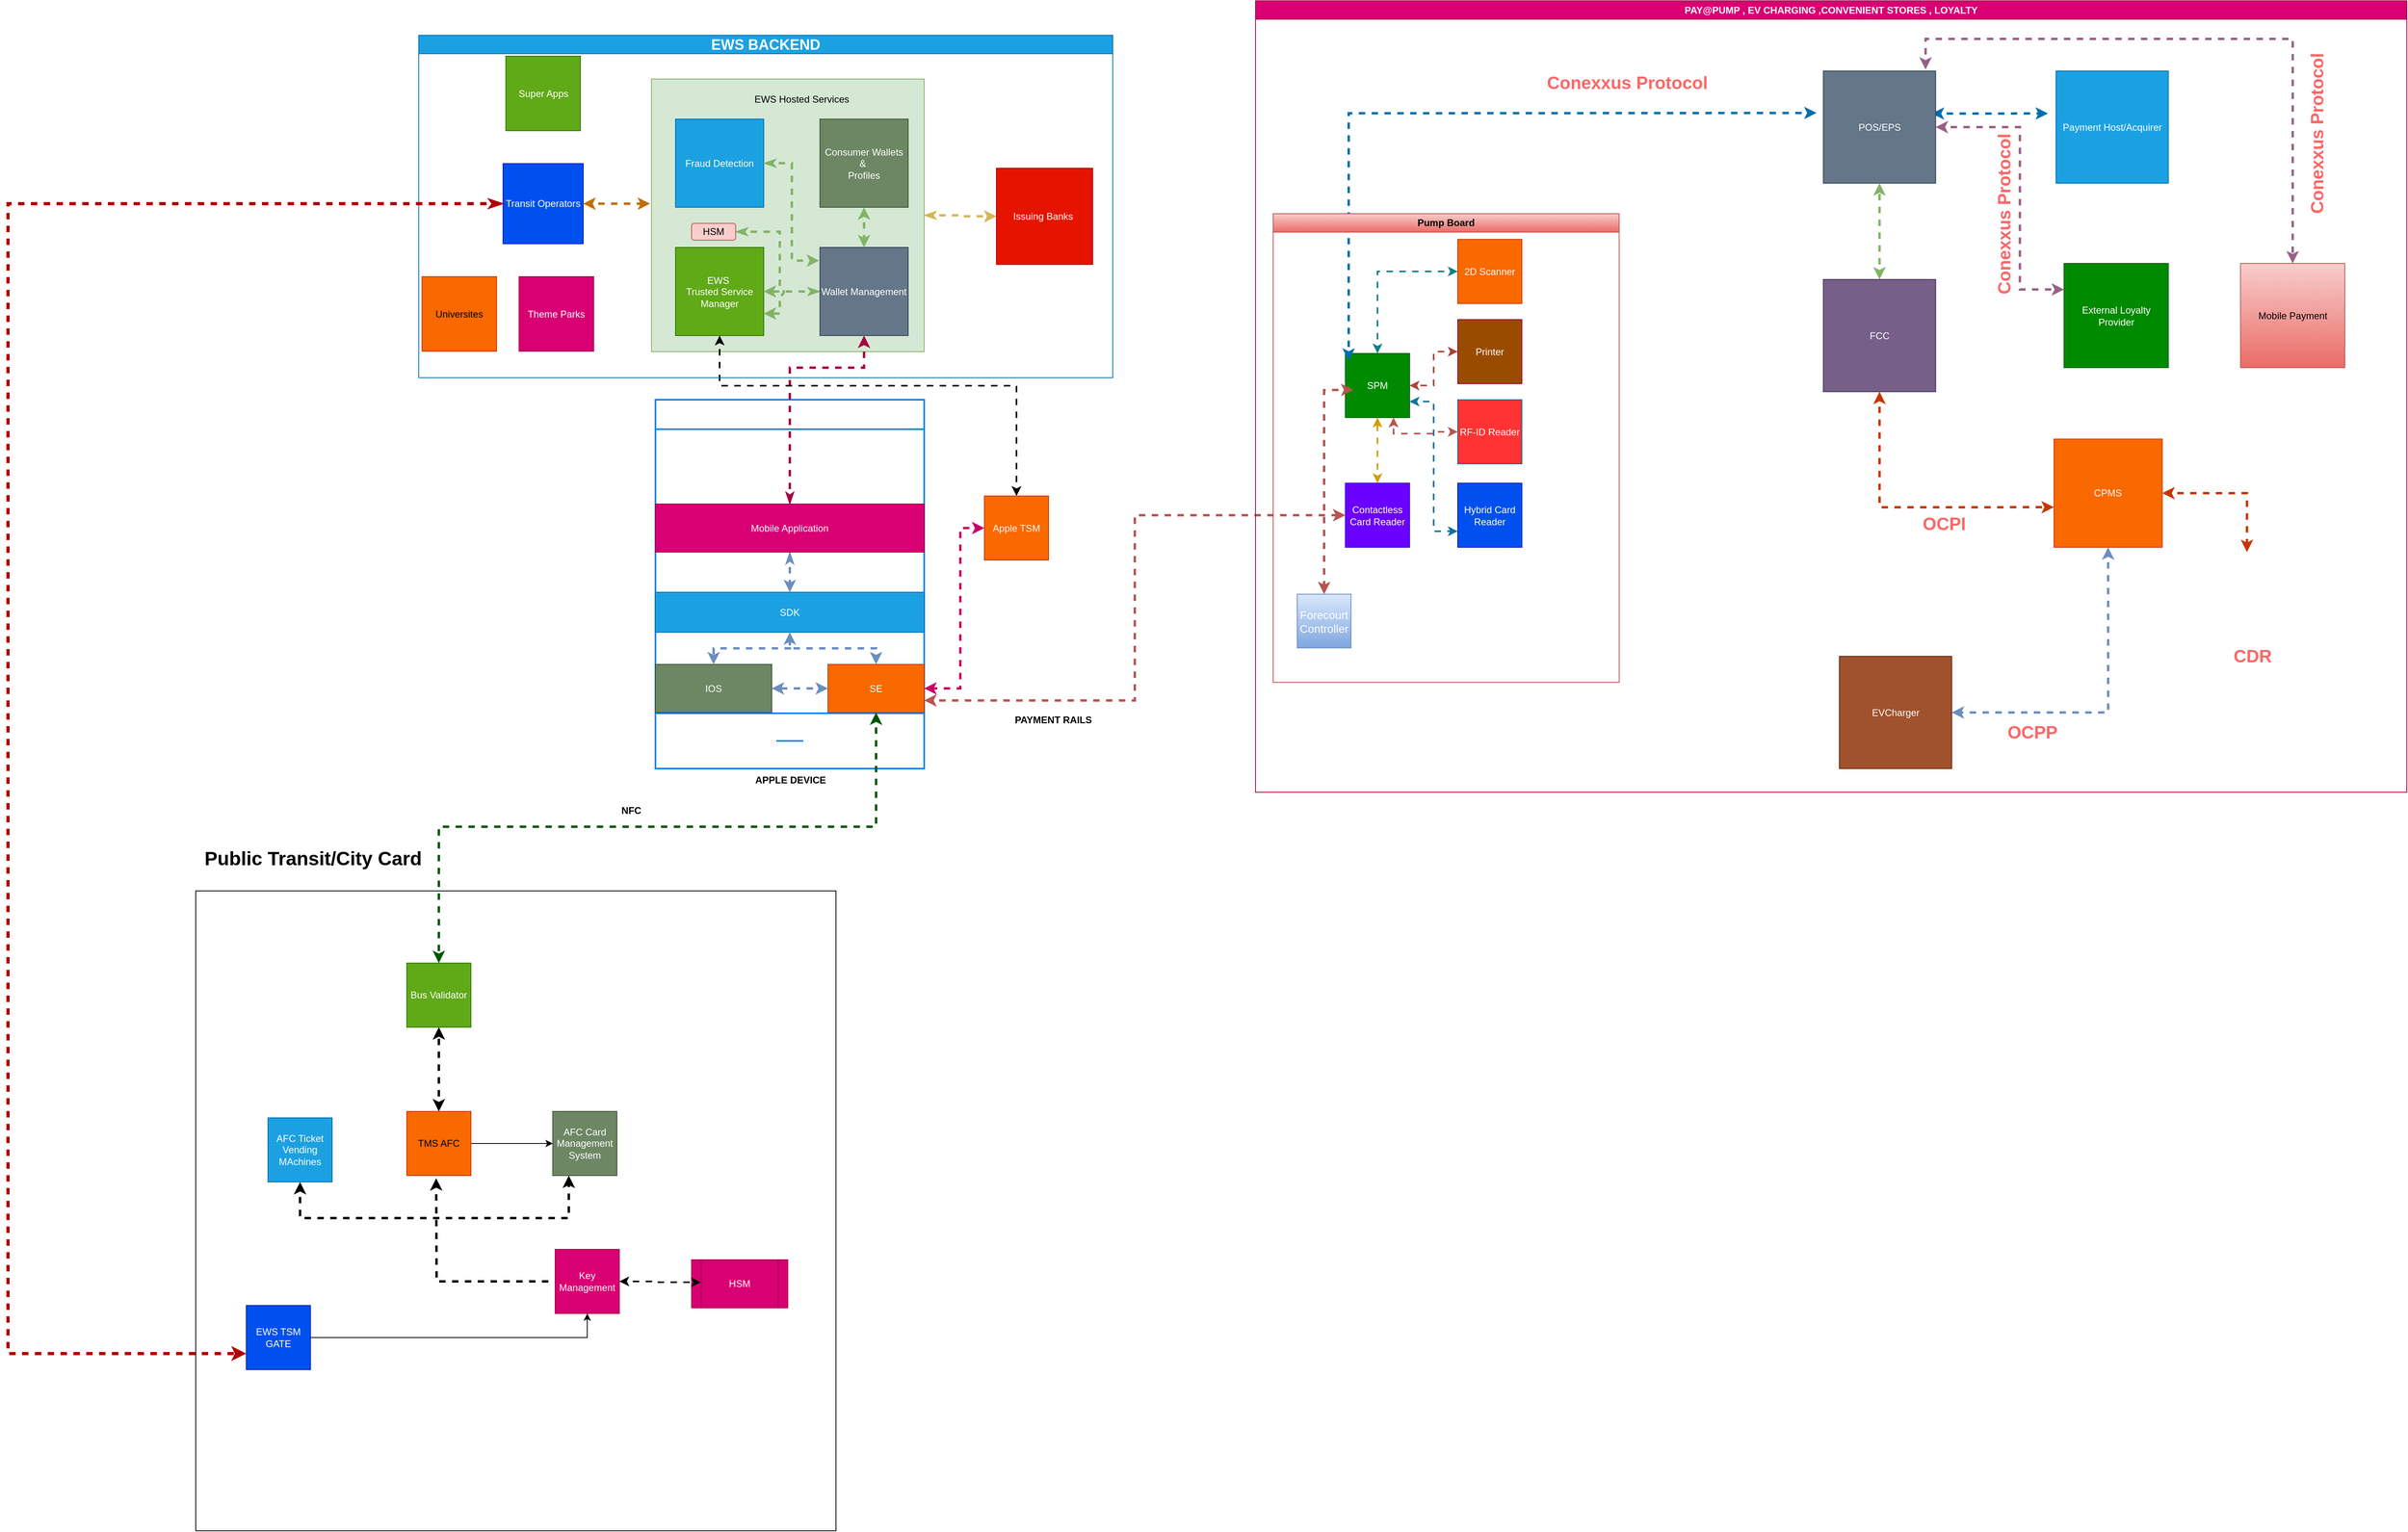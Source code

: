<mxfile version="24.7.17">
  <diagram name="Page-1" id="b392NZ7xWNutharsrv_u">
    <mxGraphModel dx="4068" dy="1548" grid="0" gridSize="10" guides="1" tooltips="1" connect="1" arrows="1" fold="1" page="0" pageScale="1" pageWidth="850" pageHeight="1100" math="0" shadow="0">
      <root>
        <mxCell id="0" />
        <mxCell id="1" parent="0" />
        <mxCell id="jf5I7HkN9PbyXn5ZmQ9L-272" value="" style="whiteSpace=wrap;html=1;aspect=fixed;" vertex="1" parent="1">
          <mxGeometry x="-813" y="1490" width="798" height="798" as="geometry" />
        </mxCell>
        <mxCell id="jf5I7HkN9PbyXn5ZmQ9L-95" style="edgeStyle=orthogonalEdgeStyle;rounded=0;orthogonalLoop=1;jettySize=auto;html=1;entryX=0;entryY=0.75;entryDx=0;entryDy=0;fillColor=#b1ddf0;strokeColor=#10739e;exitX=1;exitY=0.75;exitDx=0;exitDy=0;startArrow=classic;startFill=1;strokeWidth=2;flowAnimation=1;" edge="1" parent="1" source="jf5I7HkN9PbyXn5ZmQ9L-96" target="jf5I7HkN9PbyXn5ZmQ9L-103">
          <mxGeometry relative="1" as="geometry" />
        </mxCell>
        <mxCell id="jf5I7HkN9PbyXn5ZmQ9L-96" value="SPM" style="whiteSpace=wrap;html=1;aspect=fixed;fillColor=#008a00;fontColor=#ffffff;strokeColor=#005700;" vertex="1" parent="1">
          <mxGeometry x="620" y="819.75" width="80" height="80" as="geometry" />
        </mxCell>
        <mxCell id="jf5I7HkN9PbyXn5ZmQ9L-97" style="edgeStyle=orthogonalEdgeStyle;rounded=0;orthogonalLoop=1;jettySize=auto;html=1;fillColor=#fad9d5;strokeColor=#ae4132;startArrow=classic;startFill=1;strokeWidth=2;flowAnimation=1;" edge="1" parent="1" source="jf5I7HkN9PbyXn5ZmQ9L-98" target="jf5I7HkN9PbyXn5ZmQ9L-96">
          <mxGeometry relative="1" as="geometry" />
        </mxCell>
        <mxCell id="jf5I7HkN9PbyXn5ZmQ9L-98" value="Printer" style="whiteSpace=wrap;html=1;aspect=fixed;fillColor=#994C00;strokeColor=#A50040;fontColor=#ffffff;" vertex="1" parent="1">
          <mxGeometry x="760" y="777.5" width="80" height="80" as="geometry" />
        </mxCell>
        <mxCell id="jf5I7HkN9PbyXn5ZmQ9L-99" style="edgeStyle=orthogonalEdgeStyle;rounded=0;orthogonalLoop=1;jettySize=auto;html=1;entryX=0.5;entryY=0;entryDx=0;entryDy=0;fillColor=#b0e3e6;strokeColor=#0e8088;strokeWidth=2;flowAnimation=1;startArrow=classic;startFill=1;" edge="1" parent="1" source="jf5I7HkN9PbyXn5ZmQ9L-100" target="jf5I7HkN9PbyXn5ZmQ9L-96">
          <mxGeometry relative="1" as="geometry" />
        </mxCell>
        <mxCell id="jf5I7HkN9PbyXn5ZmQ9L-100" value="&lt;font color=&quot;#ffffff&quot;&gt;2D Scanner&lt;/font&gt;" style="whiteSpace=wrap;html=1;aspect=fixed;fillColor=#fa6800;strokeColor=#C73500;fontColor=#000000;" vertex="1" parent="1">
          <mxGeometry x="760" y="677.5" width="80" height="80" as="geometry" />
        </mxCell>
        <mxCell id="jf5I7HkN9PbyXn5ZmQ9L-101" style="edgeStyle=orthogonalEdgeStyle;rounded=0;orthogonalLoop=1;jettySize=auto;html=1;entryX=0.75;entryY=1;entryDx=0;entryDy=0;fillColor=#f8cecc;strokeColor=#b85450;startArrow=classic;startFill=1;strokeWidth=2;flowAnimation=1;" edge="1" parent="1" source="jf5I7HkN9PbyXn5ZmQ9L-102" target="jf5I7HkN9PbyXn5ZmQ9L-96">
          <mxGeometry relative="1" as="geometry" />
        </mxCell>
        <mxCell id="jf5I7HkN9PbyXn5ZmQ9L-102" value="RF-ID Reader" style="whiteSpace=wrap;html=1;aspect=fixed;fillColor=#FF3333;strokeColor=#006EAF;fontColor=#ffffff;" vertex="1" parent="1">
          <mxGeometry x="760" y="877.5" width="80" height="80" as="geometry" />
        </mxCell>
        <mxCell id="jf5I7HkN9PbyXn5ZmQ9L-103" value="Hybrid Card Reader" style="whiteSpace=wrap;html=1;aspect=fixed;fillColor=#0050ef;strokeColor=#001DBC;fontColor=#ffffff;" vertex="1" parent="1">
          <mxGeometry x="760" y="981.5" width="80" height="80" as="geometry" />
        </mxCell>
        <mxCell id="jf5I7HkN9PbyXn5ZmQ9L-104" style="edgeStyle=orthogonalEdgeStyle;rounded=0;orthogonalLoop=1;jettySize=auto;html=1;entryX=0.5;entryY=1;entryDx=0;entryDy=0;fillColor=#ffe6cc;strokeColor=#d79b00;startArrow=classic;startFill=1;strokeWidth=2;flowAnimation=1;" edge="1" parent="1" source="jf5I7HkN9PbyXn5ZmQ9L-105" target="jf5I7HkN9PbyXn5ZmQ9L-96">
          <mxGeometry relative="1" as="geometry" />
        </mxCell>
        <mxCell id="jf5I7HkN9PbyXn5ZmQ9L-105" value="Contactless Card Reader" style="whiteSpace=wrap;html=1;aspect=fixed;fillColor=#6a00ff;strokeColor=#3700CC;fontColor=#ffffff;" vertex="1" parent="1">
          <mxGeometry x="620" y="981.5" width="80" height="80" as="geometry" />
        </mxCell>
        <mxCell id="jf5I7HkN9PbyXn5ZmQ9L-106" style="edgeStyle=orthogonalEdgeStyle;rounded=0;orthogonalLoop=1;jettySize=auto;html=1;entryX=0.051;entryY=0.114;entryDx=0;entryDy=0;entryPerimeter=0;fillColor=none;strokeColor=#006EAF;strokeWidth=3;flowAnimation=1;startArrow=classic;startFill=1;" edge="1" parent="1" target="jf5I7HkN9PbyXn5ZmQ9L-96">
          <mxGeometry relative="1" as="geometry">
            <mxPoint x="1207.33" y="519.833" as="sourcePoint" />
          </mxGeometry>
        </mxCell>
        <mxCell id="jf5I7HkN9PbyXn5ZmQ9L-107" style="edgeStyle=orthogonalEdgeStyle;rounded=0;orthogonalLoop=1;jettySize=auto;html=1;exitX=0.965;exitY=0.379;exitDx=0;exitDy=0;exitPerimeter=0;fillColor=#1ba1e2;strokeColor=#006EAF;strokeWidth=3;flowAnimation=1;startArrow=classic;startFill=1;" edge="1" parent="1" source="jf5I7HkN9PbyXn5ZmQ9L-112">
          <mxGeometry relative="1" as="geometry">
            <mxPoint x="1495.75" y="520.5" as="targetPoint" />
          </mxGeometry>
        </mxCell>
        <mxCell id="jf5I7HkN9PbyXn5ZmQ9L-109" style="edgeStyle=orthogonalEdgeStyle;rounded=0;orthogonalLoop=1;jettySize=auto;html=1;entryX=0;entryY=0.75;entryDx=0;entryDy=0;strokeWidth=3;startArrow=classic;startFill=1;flowAnimation=1;shape=link;strokeColor=none;" edge="1" parent="1" source="jf5I7HkN9PbyXn5ZmQ9L-131" target="jf5I7HkN9PbyXn5ZmQ9L-115">
          <mxGeometry relative="1" as="geometry" />
        </mxCell>
        <mxCell id="jf5I7HkN9PbyXn5ZmQ9L-110" style="edgeStyle=orthogonalEdgeStyle;rounded=0;orthogonalLoop=1;jettySize=auto;html=1;entryX=0.5;entryY=0;entryDx=0;entryDy=0;startArrow=classic;startFill=1;strokeWidth=3;fillColor=none;gradientColor=#d5739d;strokeColor=#996185;flowAnimation=1;exitX=0.91;exitY=-0.013;exitDx=0;exitDy=0;exitPerimeter=0;" edge="1" parent="1" source="jf5I7HkN9PbyXn5ZmQ9L-112" target="jf5I7HkN9PbyXn5ZmQ9L-128">
          <mxGeometry relative="1" as="geometry">
            <mxPoint x="1365.75" y="457.5" as="sourcePoint" />
            <Array as="points">
              <mxPoint x="1342.75" y="427.5" />
              <mxPoint x="1800.75" y="427.5" />
            </Array>
          </mxGeometry>
        </mxCell>
        <mxCell id="jf5I7HkN9PbyXn5ZmQ9L-111" style="edgeStyle=orthogonalEdgeStyle;rounded=0;orthogonalLoop=1;jettySize=auto;html=1;entryX=0;entryY=0.25;entryDx=0;entryDy=0;startArrow=classic;startFill=1;fillColor=#e6d0de;gradientColor=#d5739d;strokeColor=#996185;strokeWidth=3;flowAnimation=1;" edge="1" parent="1" source="jf5I7HkN9PbyXn5ZmQ9L-112" target="jf5I7HkN9PbyXn5ZmQ9L-115">
          <mxGeometry relative="1" as="geometry">
            <Array as="points">
              <mxPoint x="1460.75" y="537.5" />
              <mxPoint x="1460.75" y="740.5" />
            </Array>
          </mxGeometry>
        </mxCell>
        <mxCell id="jf5I7HkN9PbyXn5ZmQ9L-112" value="POS/EPS" style="whiteSpace=wrap;html=1;aspect=fixed;fillColor=#647687;fontColor=#ffffff;strokeColor=#314354;" vertex="1" parent="1">
          <mxGeometry x="1215.75" y="467.5" width="140" height="140" as="geometry" />
        </mxCell>
        <mxCell id="jf5I7HkN9PbyXn5ZmQ9L-113" value="&lt;b style=&quot;font-size: 22px;&quot;&gt;&lt;font style=&quot;font-size: 22px;&quot; color=&quot;#ff6666&quot;&gt;Conexxus Protocol&lt;/font&gt;&lt;/b&gt;" style="text;html=1;align=center;verticalAlign=middle;whiteSpace=wrap;rounded=0;fontSize=22;" vertex="1" parent="1">
          <mxGeometry x="837.25" y="467.5" width="268.5" height="30" as="geometry" />
        </mxCell>
        <mxCell id="jf5I7HkN9PbyXn5ZmQ9L-114" value="Payment Host/Acquirer" style="whiteSpace=wrap;html=1;aspect=fixed;fillColor=#1ba1e2;fontColor=#ffffff;strokeColor=#006EAF;" vertex="1" parent="1">
          <mxGeometry x="1505.75" y="467.5" width="140" height="140" as="geometry" />
        </mxCell>
        <mxCell id="jf5I7HkN9PbyXn5ZmQ9L-115" value="External Loyalty Provider" style="whiteSpace=wrap;html=1;aspect=fixed;fillColor=#008a00;fontColor=#ffffff;strokeColor=#005700;" vertex="1" parent="1">
          <mxGeometry x="1515.75" y="707.5" width="130" height="130" as="geometry" />
        </mxCell>
        <mxCell id="jf5I7HkN9PbyXn5ZmQ9L-116" style="edgeStyle=orthogonalEdgeStyle;rounded=0;orthogonalLoop=1;jettySize=auto;html=1;startArrow=classic;startFill=1;fillColor=#d5e8d4;strokeColor=#82b366;flowAnimation=1;strokeWidth=3;gradientColor=#97d077;" edge="1" parent="1" source="jf5I7HkN9PbyXn5ZmQ9L-117" target="jf5I7HkN9PbyXn5ZmQ9L-112">
          <mxGeometry relative="1" as="geometry" />
        </mxCell>
        <mxCell id="jf5I7HkN9PbyXn5ZmQ9L-117" value="FCC" style="whiteSpace=wrap;html=1;aspect=fixed;fillColor=#76608a;fontColor=#ffffff;strokeColor=#432D57;" vertex="1" parent="1">
          <mxGeometry x="1215.75" y="727.5" width="140" height="140" as="geometry" />
        </mxCell>
        <mxCell id="jf5I7HkN9PbyXn5ZmQ9L-118" style="edgeStyle=orthogonalEdgeStyle;rounded=0;orthogonalLoop=1;jettySize=auto;html=1;entryX=1;entryY=0.5;entryDx=0;entryDy=0;exitX=0.5;exitY=1;exitDx=0;exitDy=0;startArrow=classic;startFill=1;flowAnimation=1;strokeWidth=3;fillColor=#dae8fc;gradientColor=#7ea6e0;strokeColor=#6c8ebf;" edge="1" parent="1" source="jf5I7HkN9PbyXn5ZmQ9L-119" target="jf5I7HkN9PbyXn5ZmQ9L-125">
          <mxGeometry relative="1" as="geometry" />
        </mxCell>
        <mxCell id="jf5I7HkN9PbyXn5ZmQ9L-119" value="&lt;font color=&quot;#ffffff&quot;&gt;CPMS&lt;/font&gt;" style="whiteSpace=wrap;html=1;aspect=fixed;fillColor=#fa6800;fontColor=#000000;strokeColor=#C73500;" vertex="1" parent="1">
          <mxGeometry x="1503.25" y="926.5" width="135" height="135" as="geometry" />
        </mxCell>
        <mxCell id="jf5I7HkN9PbyXn5ZmQ9L-120" style="edgeStyle=orthogonalEdgeStyle;rounded=0;orthogonalLoop=1;jettySize=auto;html=1;entryX=-0.001;entryY=0.63;entryDx=0;entryDy=0;entryPerimeter=0;exitX=0.5;exitY=1;exitDx=0;exitDy=0;fillColor=#fa6800;strokeColor=#C73500;strokeWidth=3;startArrow=classic;startFill=1;flowAnimation=1;" edge="1" parent="1" source="jf5I7HkN9PbyXn5ZmQ9L-117" target="jf5I7HkN9PbyXn5ZmQ9L-119">
          <mxGeometry relative="1" as="geometry" />
        </mxCell>
        <mxCell id="jf5I7HkN9PbyXn5ZmQ9L-121" value="&lt;b style=&quot;font-size: 22px;&quot;&gt;&lt;font style=&quot;font-size: 22px;&quot; color=&quot;#ff6666&quot;&gt;OCPI&lt;/font&gt;&lt;/b&gt;" style="text;html=1;align=center;verticalAlign=middle;whiteSpace=wrap;rounded=0;fontSize=22;" vertex="1" parent="1">
          <mxGeometry x="1265.75" y="1017.5" width="201" height="30" as="geometry" />
        </mxCell>
        <mxCell id="jf5I7HkN9PbyXn5ZmQ9L-122" value="" style="shape=image;verticalLabelPosition=bottom;labelBackgroundColor=default;verticalAlign=top;aspect=fixed;imageAspect=0;image=https://cdn3d.iconscout.com/3d/premium/thumb/sql-3d-icon-download-in-png-blend-fbx-gltf-file-formats--database-storage-data-cloud-servers-programming-pack-website-development-icons-8000482.png?f=webp;" vertex="1" parent="1">
          <mxGeometry x="1695.75" y="1067.5" width="96" height="96" as="geometry" />
        </mxCell>
        <mxCell id="jf5I7HkN9PbyXn5ZmQ9L-123" style="edgeStyle=orthogonalEdgeStyle;rounded=0;orthogonalLoop=1;jettySize=auto;html=1;exitX=1;exitY=0.5;exitDx=0;exitDy=0;fillColor=#fa6800;strokeColor=#C73500;strokeWidth=3;startArrow=classic;startFill=1;flowAnimation=1;" edge="1" parent="1" source="jf5I7HkN9PbyXn5ZmQ9L-119" target="jf5I7HkN9PbyXn5ZmQ9L-122">
          <mxGeometry relative="1" as="geometry">
            <mxPoint x="1295.75" y="877.5" as="sourcePoint" />
            <mxPoint x="1512.75" y="1021.5" as="targetPoint" />
          </mxGeometry>
        </mxCell>
        <mxCell id="jf5I7HkN9PbyXn5ZmQ9L-124" value="&lt;b style=&quot;font-size: 22px;&quot;&gt;&lt;font style=&quot;font-size: 22px;&quot; color=&quot;#ff6666&quot;&gt;CDR&lt;/font&gt;&lt;/b&gt;" style="text;html=1;align=center;verticalAlign=middle;whiteSpace=wrap;rounded=0;fontSize=22;" vertex="1" parent="1">
          <mxGeometry x="1705.75" y="1177.5" width="90" height="40" as="geometry" />
        </mxCell>
        <mxCell id="jf5I7HkN9PbyXn5ZmQ9L-125" value="EVCharger" style="whiteSpace=wrap;html=1;aspect=fixed;fillColor=#a0522d;fontColor=#ffffff;strokeColor=#6D1F00;" vertex="1" parent="1">
          <mxGeometry x="1235.75" y="1197.5" width="140" height="140" as="geometry" />
        </mxCell>
        <mxCell id="jf5I7HkN9PbyXn5ZmQ9L-126" value="&lt;b style=&quot;font-size: 22px;&quot;&gt;&lt;font style=&quot;font-size: 22px;&quot; color=&quot;#ff6666&quot;&gt;OCPP&lt;/font&gt;&lt;/b&gt;" style="text;html=1;align=center;verticalAlign=middle;whiteSpace=wrap;rounded=0;fontSize=22;" vertex="1" parent="1">
          <mxGeometry x="1375.75" y="1277.5" width="201" height="30" as="geometry" />
        </mxCell>
        <mxCell id="jf5I7HkN9PbyXn5ZmQ9L-128" value="Mobile Payment" style="whiteSpace=wrap;html=1;aspect=fixed;fillColor=#f8cecc;strokeColor=#b85450;gradientColor=#ea6b66;" vertex="1" parent="1">
          <mxGeometry x="1735.75" y="707.5" width="130" height="130" as="geometry" />
        </mxCell>
        <mxCell id="jf5I7HkN9PbyXn5ZmQ9L-129" value="&lt;b style=&quot;font-size: 22px;&quot;&gt;&lt;font style=&quot;font-size: 22px;&quot; color=&quot;#ff6666&quot;&gt;Conexxus Protocol&lt;/font&gt;&lt;/b&gt;" style="text;html=1;align=center;verticalAlign=middle;whiteSpace=wrap;rounded=0;rotation=-90;fontSize=22;" vertex="1" parent="1">
          <mxGeometry x="1705.75" y="530.5" width="251" height="30" as="geometry" />
        </mxCell>
        <mxCell id="jf5I7HkN9PbyXn5ZmQ9L-130" value="" style="edgeStyle=orthogonalEdgeStyle;rounded=0;orthogonalLoop=1;jettySize=auto;html=1;entryX=0;entryY=0.75;entryDx=0;entryDy=0;strokeWidth=3;startArrow=classic;startFill=1;flowAnimation=1;shape=link;strokeColor=none;" edge="1" parent="1" source="jf5I7HkN9PbyXn5ZmQ9L-112" target="jf5I7HkN9PbyXn5ZmQ9L-131">
          <mxGeometry relative="1" as="geometry">
            <mxPoint x="1355.75" y="537.5" as="sourcePoint" />
            <mxPoint x="1515.75" y="805.5" as="targetPoint" />
          </mxGeometry>
        </mxCell>
        <mxCell id="jf5I7HkN9PbyXn5ZmQ9L-131" value="&lt;b style=&quot;font-size: 22px;&quot;&gt;&lt;font style=&quot;font-size: 22px;&quot; color=&quot;#ff6666&quot;&gt;Conexxus Protocol&lt;/font&gt;&lt;/b&gt;" style="text;html=1;align=center;verticalAlign=middle;whiteSpace=wrap;rounded=0;rotation=-90;fontSize=22;" vertex="1" parent="1">
          <mxGeometry x="1301.25" y="630.5" width="280" height="30" as="geometry" />
        </mxCell>
        <mxCell id="jf5I7HkN9PbyXn5ZmQ9L-134" value="Pump Board" style="swimlane;whiteSpace=wrap;html=1;fillColor=#f8cecc;gradientColor=#ea6b66;strokeColor=#b85450;" vertex="1" parent="1">
          <mxGeometry x="530" y="645.5" width="431.25" height="584.5" as="geometry" />
        </mxCell>
        <mxCell id="jf5I7HkN9PbyXn5ZmQ9L-135" style="edgeStyle=orthogonalEdgeStyle;rounded=0;orthogonalLoop=1;jettySize=auto;html=1;entryX=0.5;entryY=0;entryDx=0;entryDy=0;startArrow=classic;startFill=1;strokeWidth=2;flowAnimation=1;" edge="1" parent="jf5I7HkN9PbyXn5ZmQ9L-134" target="jf5I7HkN9PbyXn5ZmQ9L-137">
          <mxGeometry relative="1" as="geometry">
            <mxPoint x="218.769" y="140.0" as="sourcePoint" />
          </mxGeometry>
        </mxCell>
        <mxCell id="jf5I7HkN9PbyXn5ZmQ9L-141" value="&lt;font color=&quot;#ffffff&quot; style=&quot;font-size: 14px;&quot;&gt;Forecourt Controller&lt;/font&gt;" style="whiteSpace=wrap;html=1;aspect=fixed;fillColor=#dae8fc;gradientColor=#7ea6e0;strokeColor=#6c8ebf;" vertex="1" parent="jf5I7HkN9PbyXn5ZmQ9L-134">
          <mxGeometry x="30" y="474.5" width="67" height="67" as="geometry" />
        </mxCell>
        <mxCell id="jf5I7HkN9PbyXn5ZmQ9L-142" style="edgeStyle=orthogonalEdgeStyle;rounded=0;orthogonalLoop=1;jettySize=auto;html=1;entryX=0.5;entryY=0;entryDx=0;entryDy=0;startArrow=classic;startFill=1;strokeWidth=3;fillColor=#f8cecc;gradientColor=#ea6b66;strokeColor=#b85450;flowAnimation=1;" edge="1" parent="1" target="jf5I7HkN9PbyXn5ZmQ9L-141">
          <mxGeometry relative="1" as="geometry">
            <mxPoint x="630" y="865" as="sourcePoint" />
          </mxGeometry>
        </mxCell>
        <mxCell id="jf5I7HkN9PbyXn5ZmQ9L-207" style="edgeStyle=orthogonalEdgeStyle;rounded=0;orthogonalLoop=1;jettySize=auto;html=1;entryX=0;entryY=0.5;entryDx=0;entryDy=0;startArrow=classicThin;startFill=1;fillColor=#fff2cc;gradientColor=#ffd966;strokeColor=#d6b656;strokeWidth=3;flowAnimation=1;" edge="1" parent="1" source="jf5I7HkN9PbyXn5ZmQ9L-208" target="jf5I7HkN9PbyXn5ZmQ9L-221">
          <mxGeometry relative="1" as="geometry" />
        </mxCell>
        <mxCell id="jf5I7HkN9PbyXn5ZmQ9L-208" value="" style="whiteSpace=wrap;html=1;aspect=fixed;fillColor=#d5e8d4;strokeColor=#82b366;" vertex="1" parent="1">
          <mxGeometry x="-245" y="477.5" width="340" height="340" as="geometry" />
        </mxCell>
        <mxCell id="jf5I7HkN9PbyXn5ZmQ9L-209" value="&lt;b&gt;APPLE DEVICE&lt;/b&gt;" style="html=1;verticalLabelPosition=bottom;align=center;labelBackgroundColor=#ffffff;verticalAlign=top;strokeWidth=2;strokeColor=#0080F0;shadow=0;dashed=0;shape=mxgraph.ios7.icons.smartphone;" vertex="1" parent="1">
          <mxGeometry x="-240" y="877.5" width="335" height="460" as="geometry" />
        </mxCell>
        <mxCell id="jf5I7HkN9PbyXn5ZmQ9L-210" value="IOS" style="rounded=0;whiteSpace=wrap;html=1;fillColor=#6d8764;fontColor=#ffffff;strokeColor=#3A5431;" vertex="1" parent="1">
          <mxGeometry x="-240" y="1207.5" width="145" height="60" as="geometry" />
        </mxCell>
        <mxCell id="jf5I7HkN9PbyXn5ZmQ9L-211" style="edgeStyle=orthogonalEdgeStyle;rounded=0;orthogonalLoop=1;jettySize=auto;html=1;startArrow=classic;startFill=1;flowAnimation=1;fillColor=#dae8fc;strokeColor=#6c8ebf;strokeWidth=3;" edge="1" parent="1" source="jf5I7HkN9PbyXn5ZmQ9L-212" target="jf5I7HkN9PbyXn5ZmQ9L-210">
          <mxGeometry relative="1" as="geometry" />
        </mxCell>
        <mxCell id="jf5I7HkN9PbyXn5ZmQ9L-232" style="edgeStyle=orthogonalEdgeStyle;rounded=0;orthogonalLoop=1;jettySize=auto;html=1;entryX=0;entryY=0.5;entryDx=0;entryDy=0;startArrow=classic;startFill=1;strokeWidth=3;fillColor=#f8cecc;strokeColor=#b85450;flowAnimation=1;exitX=1;exitY=0.75;exitDx=0;exitDy=0;" edge="1" parent="1" source="jf5I7HkN9PbyXn5ZmQ9L-212" target="jf5I7HkN9PbyXn5ZmQ9L-105">
          <mxGeometry relative="1" as="geometry" />
        </mxCell>
        <mxCell id="jf5I7HkN9PbyXn5ZmQ9L-237" style="edgeStyle=orthogonalEdgeStyle;rounded=0;orthogonalLoop=1;jettySize=auto;html=1;entryX=0.5;entryY=0;entryDx=0;entryDy=0;flowAnimation=1;fillColor=#008a00;strokeColor=#005700;strokeWidth=3;startArrow=classic;startFill=1;" edge="1" parent="1" source="jf5I7HkN9PbyXn5ZmQ9L-212" target="jf5I7HkN9PbyXn5ZmQ9L-236">
          <mxGeometry relative="1" as="geometry">
            <Array as="points">
              <mxPoint x="35" y="1410" />
              <mxPoint x="-510" y="1410" />
            </Array>
          </mxGeometry>
        </mxCell>
        <mxCell id="jf5I7HkN9PbyXn5ZmQ9L-212" value="&lt;font color=&quot;#ffffff&quot;&gt;SE&lt;/font&gt;" style="rounded=0;whiteSpace=wrap;html=1;fillColor=#fa6800;fontColor=#000000;strokeColor=#C73500;" vertex="1" parent="1">
          <mxGeometry x="-25" y="1207.5" width="120" height="60" as="geometry" />
        </mxCell>
        <mxCell id="jf5I7HkN9PbyXn5ZmQ9L-213" style="edgeStyle=orthogonalEdgeStyle;rounded=0;orthogonalLoop=1;jettySize=auto;html=1;entryX=0.5;entryY=0;entryDx=0;entryDy=0;flowAnimation=1;fillColor=#dae8fc;strokeColor=#6c8ebf;strokeWidth=3;" edge="1" parent="1" source="jf5I7HkN9PbyXn5ZmQ9L-214" target="jf5I7HkN9PbyXn5ZmQ9L-212">
          <mxGeometry relative="1" as="geometry" />
        </mxCell>
        <mxCell id="jf5I7HkN9PbyXn5ZmQ9L-214" value="SDK" style="rounded=0;whiteSpace=wrap;html=1;fillColor=#1ba1e2;fontColor=#ffffff;strokeColor=#006EAF;" vertex="1" parent="1">
          <mxGeometry x="-240" y="1117.5" width="335" height="50" as="geometry" />
        </mxCell>
        <mxCell id="jf5I7HkN9PbyXn5ZmQ9L-215" style="edgeStyle=orthogonalEdgeStyle;rounded=0;orthogonalLoop=1;jettySize=auto;html=1;exitX=0.5;exitY=1;exitDx=0;exitDy=0;startArrow=classic;startFill=1;flowAnimation=1;strokeWidth=3;fillColor=#dae8fc;strokeColor=#6c8ebf;" edge="1" parent="1" source="jf5I7HkN9PbyXn5ZmQ9L-214" target="jf5I7HkN9PbyXn5ZmQ9L-210">
          <mxGeometry relative="1" as="geometry">
            <mxPoint x="-62" y="1187.5" as="sourcePoint" />
            <mxPoint x="45" y="1217.5" as="targetPoint" />
          </mxGeometry>
        </mxCell>
        <mxCell id="jf5I7HkN9PbyXn5ZmQ9L-216" style="edgeStyle=orthogonalEdgeStyle;rounded=0;orthogonalLoop=1;jettySize=auto;html=1;entryX=0.5;entryY=0;entryDx=0;entryDy=0;startArrow=classicThin;startFill=1;flowAnimation=1;fillColor=#dae8fc;strokeColor=#6c8ebf;strokeWidth=3;" edge="1" parent="1" source="jf5I7HkN9PbyXn5ZmQ9L-218" target="jf5I7HkN9PbyXn5ZmQ9L-214">
          <mxGeometry relative="1" as="geometry" />
        </mxCell>
        <mxCell id="jf5I7HkN9PbyXn5ZmQ9L-217" style="edgeStyle=orthogonalEdgeStyle;rounded=0;orthogonalLoop=1;jettySize=auto;html=1;entryX=0.5;entryY=1;entryDx=0;entryDy=0;startArrow=classicThin;startFill=1;flowAnimation=1;fillColor=#d80073;strokeColor=#A50040;strokeWidth=3;exitX=0.5;exitY=0.283;exitDx=0;exitDy=0;exitPerimeter=0;" edge="1" parent="1" source="jf5I7HkN9PbyXn5ZmQ9L-209" target="jf5I7HkN9PbyXn5ZmQ9L-223">
          <mxGeometry relative="1" as="geometry">
            <mxPoint x="20" y="1007.5" as="sourcePoint" />
          </mxGeometry>
        </mxCell>
        <mxCell id="jf5I7HkN9PbyXn5ZmQ9L-218" value="Mobile Application" style="rounded=0;whiteSpace=wrap;html=1;fillColor=#d80073;fontColor=#ffffff;strokeColor=#A50040;" vertex="1" parent="1">
          <mxGeometry x="-240" y="1007.5" width="335" height="60" as="geometry" />
        </mxCell>
        <mxCell id="jf5I7HkN9PbyXn5ZmQ9L-240" style="edgeStyle=orthogonalEdgeStyle;rounded=0;orthogonalLoop=1;jettySize=auto;html=1;entryX=0.5;entryY=0;entryDx=0;entryDy=0;flowAnimation=1;strokeWidth=2;startArrow=classic;startFill=1;" edge="1" parent="1" source="jf5I7HkN9PbyXn5ZmQ9L-219" target="jf5I7HkN9PbyXn5ZmQ9L-238">
          <mxGeometry relative="1" as="geometry">
            <Array as="points">
              <mxPoint x="-160" y="860" />
              <mxPoint x="210" y="860" />
            </Array>
          </mxGeometry>
        </mxCell>
        <mxCell id="jf5I7HkN9PbyXn5ZmQ9L-219" value="EWS&amp;nbsp;&lt;div&gt;Trusted Service Manager&lt;/div&gt;" style="whiteSpace=wrap;html=1;aspect=fixed;fillColor=#60a917;strokeColor=#2D7600;fontColor=#ffffff;" vertex="1" parent="1">
          <mxGeometry x="-215" y="687.5" width="110" height="110" as="geometry" />
        </mxCell>
        <mxCell id="jf5I7HkN9PbyXn5ZmQ9L-221" value="Issuing Banks&amp;nbsp;" style="whiteSpace=wrap;html=1;aspect=fixed;fillColor=#e51400;strokeColor=#B20000;fontColor=#ffffff;" vertex="1" parent="1">
          <mxGeometry x="185" y="588.75" width="120" height="120" as="geometry" />
        </mxCell>
        <mxCell id="jf5I7HkN9PbyXn5ZmQ9L-222" style="edgeStyle=orthogonalEdgeStyle;rounded=0;orthogonalLoop=1;jettySize=auto;html=1;startArrow=classicThin;startFill=1;strokeWidth=3;flowAnimation=1;fillColor=#d5e8d4;strokeColor=#82b366;gradientColor=#97d077;" edge="1" parent="1" source="jf5I7HkN9PbyXn5ZmQ9L-223" target="jf5I7HkN9PbyXn5ZmQ9L-219">
          <mxGeometry relative="1" as="geometry" />
        </mxCell>
        <mxCell id="jf5I7HkN9PbyXn5ZmQ9L-223" value="&lt;font color=&quot;#ffffff&quot;&gt;Wallet Management&lt;/font&gt;" style="whiteSpace=wrap;html=1;aspect=fixed;fillColor=#647687;strokeColor=#314354;fontColor=#ffffff;" vertex="1" parent="1">
          <mxGeometry x="-35" y="687.5" width="110" height="110" as="geometry" />
        </mxCell>
        <mxCell id="jf5I7HkN9PbyXn5ZmQ9L-224" style="edgeStyle=orthogonalEdgeStyle;rounded=0;orthogonalLoop=1;jettySize=auto;html=1;entryX=0.5;entryY=0;entryDx=0;entryDy=0;startArrow=classic;startFill=1;fillColor=#d5e8d4;gradientColor=#97d077;strokeColor=#82b366;strokeWidth=3;flowAnimation=1;" edge="1" parent="1" source="jf5I7HkN9PbyXn5ZmQ9L-225" target="jf5I7HkN9PbyXn5ZmQ9L-223">
          <mxGeometry relative="1" as="geometry" />
        </mxCell>
        <mxCell id="jf5I7HkN9PbyXn5ZmQ9L-225" value="&lt;font color=&quot;#ffffff&quot;&gt;Consumer Wallets &amp;amp;&amp;nbsp;&lt;/font&gt;&lt;div&gt;&lt;font color=&quot;#ffffff&quot;&gt;Profiles&lt;/font&gt;&lt;/div&gt;" style="whiteSpace=wrap;html=1;aspect=fixed;fillColor=#6d8764;strokeColor=#3A5431;fontColor=#ffffff;" vertex="1" parent="1">
          <mxGeometry x="-35" y="527.5" width="110" height="110" as="geometry" />
        </mxCell>
        <mxCell id="jf5I7HkN9PbyXn5ZmQ9L-226" value="&lt;font color=&quot;#ffffff&quot;&gt;Fraud Detection&lt;/font&gt;" style="whiteSpace=wrap;html=1;aspect=fixed;fillColor=#1ba1e2;strokeColor=#006EAF;fontColor=#ffffff;" vertex="1" parent="1">
          <mxGeometry x="-215" y="527.5" width="110" height="110" as="geometry" />
        </mxCell>
        <mxCell id="jf5I7HkN9PbyXn5ZmQ9L-227" style="edgeStyle=orthogonalEdgeStyle;rounded=0;orthogonalLoop=1;jettySize=auto;html=1;entryX=-0.009;entryY=0.15;entryDx=0;entryDy=0;entryPerimeter=0;startArrow=classicThin;startFill=1;strokeWidth=3;fillColor=#d5e8d4;gradientColor=#97d077;strokeColor=#82b366;flowAnimation=1;" edge="1" parent="1" source="jf5I7HkN9PbyXn5ZmQ9L-226" target="jf5I7HkN9PbyXn5ZmQ9L-223">
          <mxGeometry relative="1" as="geometry" />
        </mxCell>
        <mxCell id="jf5I7HkN9PbyXn5ZmQ9L-228" value="EWS Hosted Services" style="text;html=1;align=center;verticalAlign=middle;whiteSpace=wrap;rounded=0;" vertex="1" parent="1">
          <mxGeometry x="-125" y="487.5" width="135" height="30" as="geometry" />
        </mxCell>
        <mxCell id="jf5I7HkN9PbyXn5ZmQ9L-230" style="edgeStyle=orthogonalEdgeStyle;rounded=0;orthogonalLoop=1;jettySize=auto;html=1;entryX=1;entryY=0.75;entryDx=0;entryDy=0;startArrow=classicThin;startFill=1;fillColor=#d5e8d4;gradientColor=#97d077;strokeColor=#82b366;flowAnimation=1;strokeWidth=3;jumpStyle=arc;" edge="1" parent="1" source="jf5I7HkN9PbyXn5ZmQ9L-231" target="jf5I7HkN9PbyXn5ZmQ9L-219">
          <mxGeometry relative="1" as="geometry">
            <Array as="points">
              <mxPoint x="-85" y="668.5" />
              <mxPoint x="-85" y="770.5" />
            </Array>
          </mxGeometry>
        </mxCell>
        <mxCell id="jf5I7HkN9PbyXn5ZmQ9L-231" value="HSM" style="rounded=1;whiteSpace=wrap;html=1;fillColor=#f8cecc;strokeColor=#b85450;" vertex="1" parent="1">
          <mxGeometry x="-195" y="657.5" width="55" height="21" as="geometry" />
        </mxCell>
        <mxCell id="jf5I7HkN9PbyXn5ZmQ9L-233" value="&lt;font style=&quot;font-size: 18px;&quot;&gt;EWS BACKEND&lt;/font&gt;" style="swimlane;whiteSpace=wrap;html=1;fillColor=#1ba1e2;strokeColor=#006EAF;fontColor=#ffffff;" vertex="1" parent="1">
          <mxGeometry x="-535" y="423" width="865" height="427" as="geometry" />
        </mxCell>
        <mxCell id="jf5I7HkN9PbyXn5ZmQ9L-234" style="edgeStyle=orthogonalEdgeStyle;rounded=0;orthogonalLoop=1;jettySize=auto;html=1;entryX=0.5;entryY=0;entryDx=0;entryDy=0;startArrow=classic;startFill=1;strokeWidth=2;flowAnimation=1;" edge="1" parent="jf5I7HkN9PbyXn5ZmQ9L-233">
          <mxGeometry relative="1" as="geometry">
            <mxPoint x="218.769" y="140.0" as="sourcePoint" />
          </mxGeometry>
        </mxCell>
        <mxCell id="jf5I7HkN9PbyXn5ZmQ9L-298" style="edgeStyle=orthogonalEdgeStyle;rounded=0;orthogonalLoop=1;jettySize=auto;html=1;startArrow=classic;startFill=1;strokeWidth=3;fillColor=#f0a30a;strokeColor=#BD7000;flowAnimation=1;" edge="1" parent="jf5I7HkN9PbyXn5ZmQ9L-233" source="jf5I7HkN9PbyXn5ZmQ9L-295">
          <mxGeometry relative="1" as="geometry">
            <mxPoint x="288.333" y="210" as="targetPoint" />
          </mxGeometry>
        </mxCell>
        <mxCell id="jf5I7HkN9PbyXn5ZmQ9L-295" value="Transit Operators" style="whiteSpace=wrap;html=1;aspect=fixed;fillColor=#0050ef;strokeColor=#001DBC;fontColor=#ffffff;" vertex="1" parent="jf5I7HkN9PbyXn5ZmQ9L-233">
          <mxGeometry x="105" y="160" width="100" height="100" as="geometry" />
        </mxCell>
        <mxCell id="jf5I7HkN9PbyXn5ZmQ9L-296" value="Universites" style="whiteSpace=wrap;html=1;aspect=fixed;fillColor=#fa6800;strokeColor=#C73500;fontColor=#000000;" vertex="1" parent="jf5I7HkN9PbyXn5ZmQ9L-233">
          <mxGeometry x="4" y="301" width="93" height="93" as="geometry" />
        </mxCell>
        <mxCell id="jf5I7HkN9PbyXn5ZmQ9L-297" value="Theme Parks" style="whiteSpace=wrap;html=1;aspect=fixed;fillColor=#d80073;strokeColor=#A50040;fontColor=#ffffff;" vertex="1" parent="jf5I7HkN9PbyXn5ZmQ9L-233">
          <mxGeometry x="125" y="301" width="93" height="93" as="geometry" />
        </mxCell>
        <mxCell id="jf5I7HkN9PbyXn5ZmQ9L-302" value="Super Apps" style="whiteSpace=wrap;html=1;aspect=fixed;fillColor=#60a917;strokeColor=#2D7600;fontColor=#ffffff;" vertex="1" parent="jf5I7HkN9PbyXn5ZmQ9L-233">
          <mxGeometry x="108.5" y="26" width="93" height="93" as="geometry" />
        </mxCell>
        <mxCell id="jf5I7HkN9PbyXn5ZmQ9L-236" value="Bus Validator" style="whiteSpace=wrap;html=1;aspect=fixed;fillColor=#60a917;fontColor=#ffffff;strokeColor=#2D7600;" vertex="1" parent="1">
          <mxGeometry x="-550" y="1580" width="80" height="80" as="geometry" />
        </mxCell>
        <mxCell id="jf5I7HkN9PbyXn5ZmQ9L-239" style="edgeStyle=orthogonalEdgeStyle;rounded=0;orthogonalLoop=1;jettySize=auto;html=1;entryX=1;entryY=0.5;entryDx=0;entryDy=0;strokeColor=#CC0066;strokeWidth=3;startArrow=classic;startFill=1;flowAnimation=1;" edge="1" parent="1" source="jf5I7HkN9PbyXn5ZmQ9L-238" target="jf5I7HkN9PbyXn5ZmQ9L-212">
          <mxGeometry relative="1" as="geometry">
            <Array as="points">
              <mxPoint x="140" y="1037" />
              <mxPoint x="140" y="1237" />
            </Array>
          </mxGeometry>
        </mxCell>
        <mxCell id="jf5I7HkN9PbyXn5ZmQ9L-238" value="&lt;font color=&quot;#ffffff&quot;&gt;Apple TSM&lt;/font&gt;" style="whiteSpace=wrap;html=1;aspect=fixed;fillColor=#fa6800;fontColor=#000000;strokeColor=#C73500;" vertex="1" parent="1">
          <mxGeometry x="170" y="997.5" width="80" height="80" as="geometry" />
        </mxCell>
        <mxCell id="jf5I7HkN9PbyXn5ZmQ9L-241" value="&lt;b&gt;PAYMENT RAILS&lt;/b&gt;" style="text;html=1;align=center;verticalAlign=middle;whiteSpace=wrap;rounded=0;" vertex="1" parent="1">
          <mxGeometry x="146" y="1262" width="220" height="30" as="geometry" />
        </mxCell>
        <mxCell id="jf5I7HkN9PbyXn5ZmQ9L-263" style="edgeStyle=orthogonalEdgeStyle;rounded=0;orthogonalLoop=1;jettySize=auto;html=1;entryX=0.5;entryY=1;entryDx=0;entryDy=0;startArrow=classic;startFill=1;flowAnimation=1;strokeWidth=3;" edge="1" parent="1" source="jf5I7HkN9PbyXn5ZmQ9L-262" target="jf5I7HkN9PbyXn5ZmQ9L-236">
          <mxGeometry relative="1" as="geometry" />
        </mxCell>
        <mxCell id="jf5I7HkN9PbyXn5ZmQ9L-265" style="edgeStyle=orthogonalEdgeStyle;rounded=0;orthogonalLoop=1;jettySize=auto;html=1;entryX=0;entryY=0.5;entryDx=0;entryDy=0;" edge="1" parent="1" source="jf5I7HkN9PbyXn5ZmQ9L-262" target="jf5I7HkN9PbyXn5ZmQ9L-264">
          <mxGeometry relative="1" as="geometry" />
        </mxCell>
        <mxCell id="jf5I7HkN9PbyXn5ZmQ9L-262" value="TMS AFC" style="whiteSpace=wrap;html=1;aspect=fixed;fillColor=#fa6800;fontColor=#000000;strokeColor=#C73500;" vertex="1" parent="1">
          <mxGeometry x="-550" y="1765" width="80" height="80" as="geometry" />
        </mxCell>
        <mxCell id="jf5I7HkN9PbyXn5ZmQ9L-264" value="AFC Card Management System" style="whiteSpace=wrap;html=1;aspect=fixed;fillColor=#6d8764;fontColor=#ffffff;strokeColor=#3A5431;" vertex="1" parent="1">
          <mxGeometry x="-368" y="1765" width="80" height="80" as="geometry" />
        </mxCell>
        <mxCell id="jf5I7HkN9PbyXn5ZmQ9L-269" style="edgeStyle=orthogonalEdgeStyle;rounded=0;orthogonalLoop=1;jettySize=auto;html=1;flowAnimation=1;strokeWidth=3;" edge="1" parent="1" source="jf5I7HkN9PbyXn5ZmQ9L-266">
          <mxGeometry relative="1" as="geometry">
            <mxPoint x="-513.333" y="1848.333" as="targetPoint" />
          </mxGeometry>
        </mxCell>
        <mxCell id="jf5I7HkN9PbyXn5ZmQ9L-266" value="Key Management" style="whiteSpace=wrap;html=1;aspect=fixed;fillColor=#d80073;fontColor=#ffffff;strokeColor=#A50040;" vertex="1" parent="1">
          <mxGeometry x="-365" y="1937" width="80" height="80" as="geometry" />
        </mxCell>
        <mxCell id="jf5I7HkN9PbyXn5ZmQ9L-267" value="HSM" style="shape=process;whiteSpace=wrap;html=1;backgroundOutline=1;fillColor=#d80073;fontColor=#ffffff;strokeColor=#A50040;" vertex="1" parent="1">
          <mxGeometry x="-195" y="1950" width="120" height="60" as="geometry" />
        </mxCell>
        <mxCell id="jf5I7HkN9PbyXn5ZmQ9L-268" style="edgeStyle=orthogonalEdgeStyle;rounded=0;orthogonalLoop=1;jettySize=auto;html=1;entryX=0.097;entryY=0.467;entryDx=0;entryDy=0;entryPerimeter=0;flowAnimation=1;strokeWidth=2;startArrow=classic;startFill=1;" edge="1" parent="1" source="jf5I7HkN9PbyXn5ZmQ9L-266" target="jf5I7HkN9PbyXn5ZmQ9L-267">
          <mxGeometry relative="1" as="geometry" />
        </mxCell>
        <mxCell id="jf5I7HkN9PbyXn5ZmQ9L-271" style="edgeStyle=orthogonalEdgeStyle;rounded=0;orthogonalLoop=1;jettySize=auto;html=1;entryX=0.25;entryY=1;entryDx=0;entryDy=0;startArrow=classic;startFill=1;flowAnimation=1;strokeWidth=3;" edge="1" parent="1" source="jf5I7HkN9PbyXn5ZmQ9L-270" target="jf5I7HkN9PbyXn5ZmQ9L-264">
          <mxGeometry relative="1" as="geometry">
            <Array as="points">
              <mxPoint x="-683" y="1898" />
              <mxPoint x="-348" y="1898" />
            </Array>
          </mxGeometry>
        </mxCell>
        <mxCell id="jf5I7HkN9PbyXn5ZmQ9L-270" value="AFC Ticket Vending MAchines" style="whiteSpace=wrap;html=1;aspect=fixed;fillColor=#1ba1e2;fontColor=#ffffff;strokeColor=#006EAF;" vertex="1" parent="1">
          <mxGeometry x="-723" y="1773" width="80" height="80" as="geometry" />
        </mxCell>
        <mxCell id="jf5I7HkN9PbyXn5ZmQ9L-273" value="&lt;h1 style=&quot;margin-top: 0px;&quot;&gt;Public Transit/City Card&lt;/h1&gt;" style="text;html=1;whiteSpace=wrap;overflow=hidden;rounded=0;" vertex="1" parent="1">
          <mxGeometry x="-804" y="1429" width="282" height="51" as="geometry" />
        </mxCell>
        <mxCell id="jf5I7HkN9PbyXn5ZmQ9L-283" value="&lt;b&gt;NFC&lt;/b&gt;" style="text;html=1;align=center;verticalAlign=middle;whiteSpace=wrap;rounded=0;" vertex="1" parent="1">
          <mxGeometry x="-300" y="1375" width="60" height="30" as="geometry" />
        </mxCell>
        <mxCell id="jf5I7HkN9PbyXn5ZmQ9L-292" value="PAY@PUMP , EV CHARGING ,CONVENIENT STORES , LOYALTY" style="swimlane;whiteSpace=wrap;html=1;fillColor=#d80073;strokeColor=#A50040;fontColor=#ffffff;" vertex="1" parent="1">
          <mxGeometry x="508" y="380" width="1435" height="987" as="geometry" />
        </mxCell>
        <mxCell id="jf5I7HkN9PbyXn5ZmQ9L-293" style="edgeStyle=orthogonalEdgeStyle;rounded=0;orthogonalLoop=1;jettySize=auto;html=1;entryX=0.5;entryY=0;entryDx=0;entryDy=0;startArrow=classic;startFill=1;strokeWidth=2;flowAnimation=1;" edge="1" parent="jf5I7HkN9PbyXn5ZmQ9L-292">
          <mxGeometry relative="1" as="geometry">
            <mxPoint x="218.769" y="140.0" as="sourcePoint" />
          </mxGeometry>
        </mxCell>
        <mxCell id="jf5I7HkN9PbyXn5ZmQ9L-301" style="edgeStyle=orthogonalEdgeStyle;rounded=0;orthogonalLoop=1;jettySize=auto;html=1;entryX=0.5;entryY=1;entryDx=0;entryDy=0;" edge="1" parent="1" source="jf5I7HkN9PbyXn5ZmQ9L-300" target="jf5I7HkN9PbyXn5ZmQ9L-266">
          <mxGeometry relative="1" as="geometry" />
        </mxCell>
        <mxCell id="jf5I7HkN9PbyXn5ZmQ9L-300" value="EWS TSM GATE" style="whiteSpace=wrap;html=1;aspect=fixed;fillColor=#0050ef;fontColor=#ffffff;strokeColor=#001DBC;" vertex="1" parent="1">
          <mxGeometry x="-750" y="2007" width="80" height="80" as="geometry" />
        </mxCell>
        <mxCell id="jf5I7HkN9PbyXn5ZmQ9L-299" style="edgeStyle=orthogonalEdgeStyle;rounded=0;orthogonalLoop=1;jettySize=auto;html=1;entryX=0;entryY=0.75;entryDx=0;entryDy=0;startArrow=classicThin;startFill=1;strokeWidth=4;fillColor=#e51400;strokeColor=#B20000;flowAnimation=1;" edge="1" parent="1" source="jf5I7HkN9PbyXn5ZmQ9L-295" target="jf5I7HkN9PbyXn5ZmQ9L-300">
          <mxGeometry relative="1" as="geometry">
            <mxPoint x="-953.333" y="1880.0" as="targetPoint" />
            <Array as="points">
              <mxPoint x="-1047" y="633" />
              <mxPoint x="-1047" y="2067" />
            </Array>
          </mxGeometry>
        </mxCell>
      </root>
    </mxGraphModel>
  </diagram>
</mxfile>
